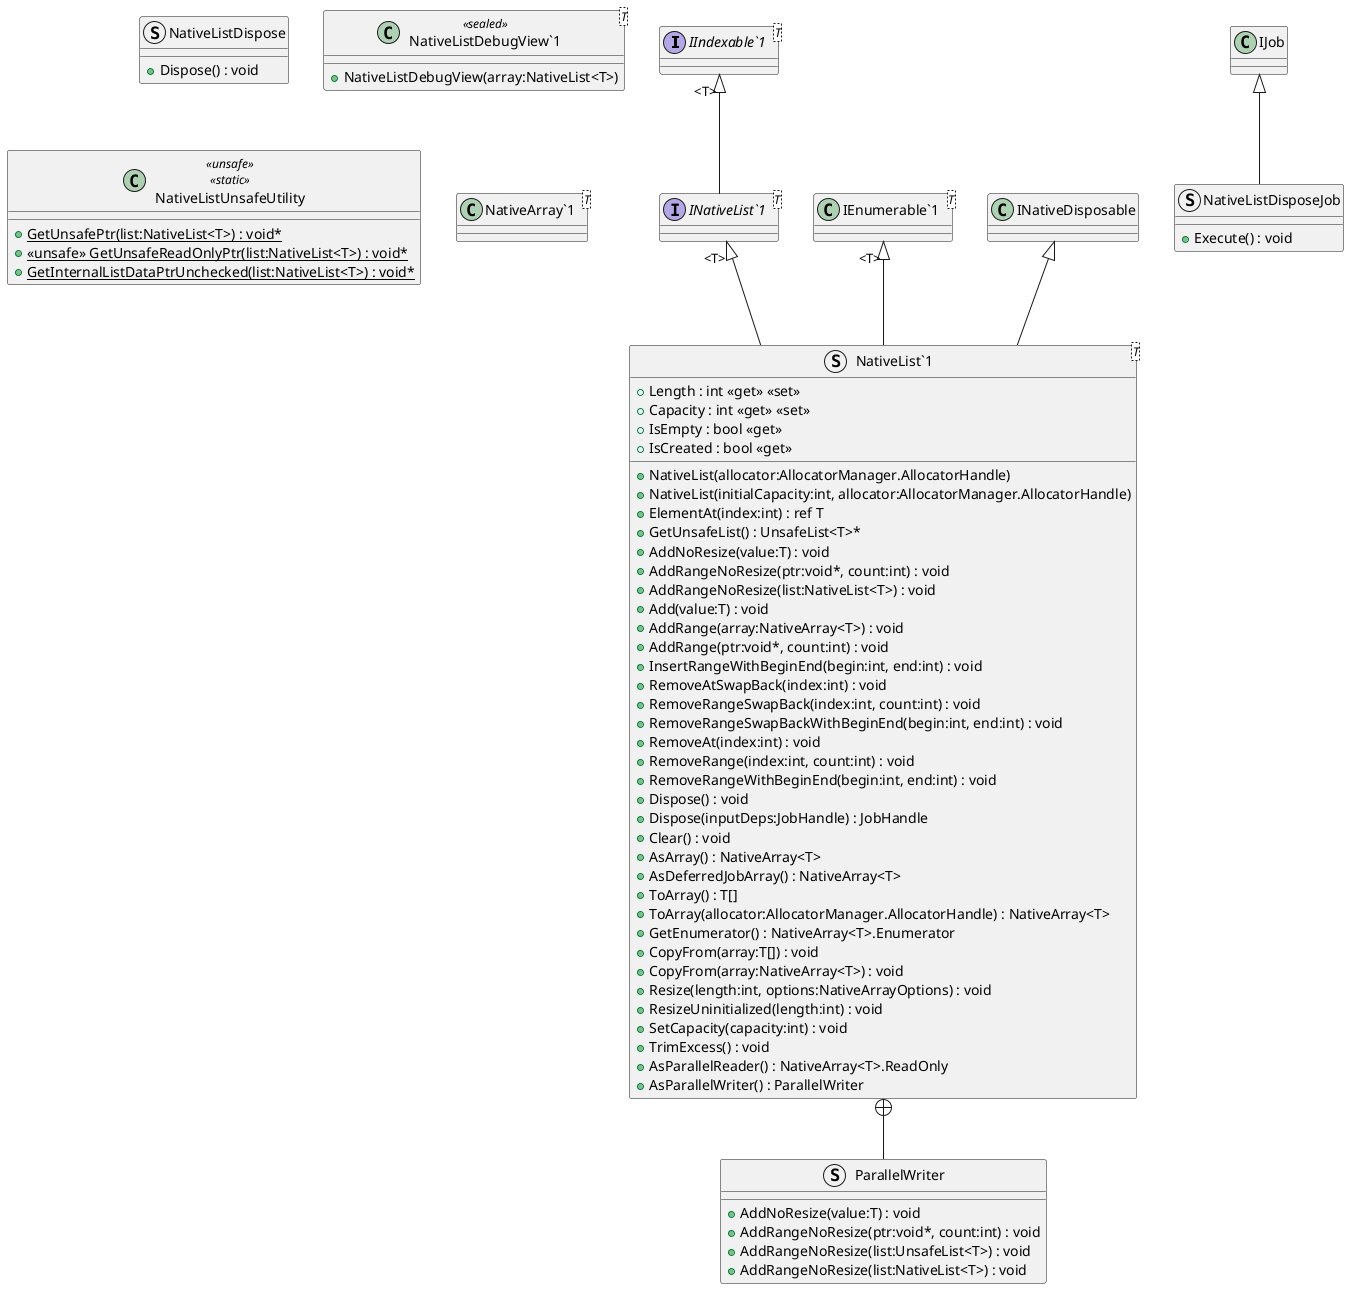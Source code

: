 @startuml
interface "IIndexable`1"<T> {
}
interface "INativeList`1"<T> {
}
struct "NativeList`1"<T> {
    + NativeList(allocator:AllocatorManager.AllocatorHandle)
    + NativeList(initialCapacity:int, allocator:AllocatorManager.AllocatorHandle)
    + ElementAt(index:int) : ref T
    + Length : int <<get>> <<set>>
    + Capacity : int <<get>> <<set>>
    + GetUnsafeList() : UnsafeList<T>*
    + AddNoResize(value:T) : void
    + AddRangeNoResize(ptr:void*, count:int) : void
    + AddRangeNoResize(list:NativeList<T>) : void
    + Add(value:T) : void
    + AddRange(array:NativeArray<T>) : void
    + AddRange(ptr:void*, count:int) : void
    + InsertRangeWithBeginEnd(begin:int, end:int) : void
    + RemoveAtSwapBack(index:int) : void
    + RemoveRangeSwapBack(index:int, count:int) : void
    + RemoveRangeSwapBackWithBeginEnd(begin:int, end:int) : void
    + RemoveAt(index:int) : void
    + RemoveRange(index:int, count:int) : void
    + RemoveRangeWithBeginEnd(begin:int, end:int) : void
    + IsEmpty : bool <<get>>
    + IsCreated : bool <<get>>
    + Dispose() : void
    + Dispose(inputDeps:JobHandle) : JobHandle
    + Clear() : void
    + AsArray() : NativeArray<T>
    + AsDeferredJobArray() : NativeArray<T>
    + ToArray() : T[]
    + ToArray(allocator:AllocatorManager.AllocatorHandle) : NativeArray<T>
    + GetEnumerator() : NativeArray<T>.Enumerator
    + CopyFrom(array:T[]) : void
    + CopyFrom(array:NativeArray<T>) : void
    + Resize(length:int, options:NativeArrayOptions) : void
    + ResizeUninitialized(length:int) : void
    + SetCapacity(capacity:int) : void
    + TrimExcess() : void
    + AsParallelReader() : NativeArray<T>.ReadOnly
    + AsParallelWriter() : ParallelWriter
}
struct NativeListDispose {
    + Dispose() : void
}
struct NativeListDisposeJob {
    + Execute() : void
}
class "NativeListDebugView`1"<T> <<sealed>> {
    + NativeListDebugView(array:NativeList<T>)
}
class NativeListUnsafeUtility <<unsafe>> <<static>> {
    + {static} GetUnsafePtr(list:NativeList<T>) : void*
    + {static} <<unsafe>> GetUnsafeReadOnlyPtr(list:NativeList<T>) : void*
    + {static} GetInternalListDataPtrUnchecked(list:NativeList<T>) : void*
}
class "IEnumerable`1"<T> {
}
class "NativeArray`1"<T> {
}
struct ParallelWriter {
    + AddNoResize(value:T) : void
    + AddRangeNoResize(ptr:void*, count:int) : void
    + AddRangeNoResize(list:UnsafeList<T>) : void
    + AddRangeNoResize(list:NativeList<T>) : void
}
"IIndexable`1" "<T>" <|-- "INativeList`1"
INativeDisposable <|-- "NativeList`1"
"INativeList`1" "<T>" <|-- "NativeList`1"
"IEnumerable`1" "<T>" <|-- "NativeList`1"
IJob <|-- NativeListDisposeJob
"NativeList`1" +-- ParallelWriter
@enduml
